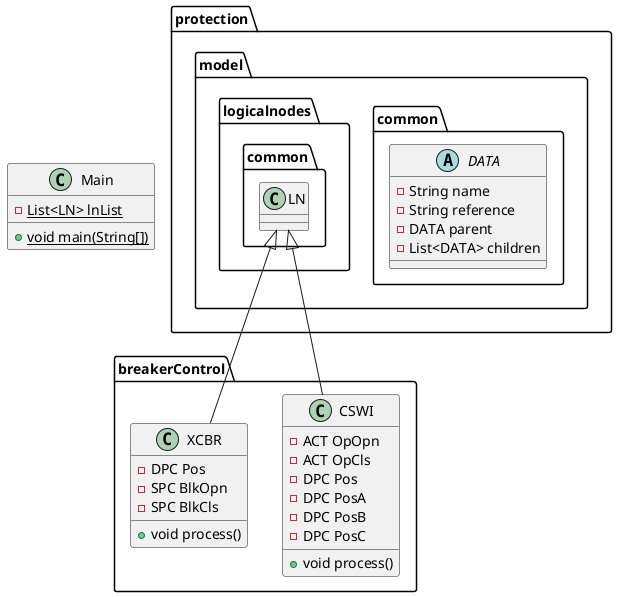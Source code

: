 @startuml
class Main {
- {static} List<LN> lnList
+ {static} void main(String[])
}
class breakerControl.CSWI {
- ACT OpOpn
- ACT OpCls
- DPC Pos
- DPC PosA
- DPC PosB
- DPC PosC
+ void process()
}
abstract class protection.model.common.DATA {
- String name
- String reference
- DATA parent
- List<DATA> children
}
class breakerControl.XCBR {
- DPC Pos
- SPC BlkOpn
- SPC BlkCls
+ void process()
}


protection.model.logicalnodes.common.LN <|-- breakerControl.CSWI
protection.model.logicalnodes.common.LN <|-- breakerControl.XCBR
@enduml